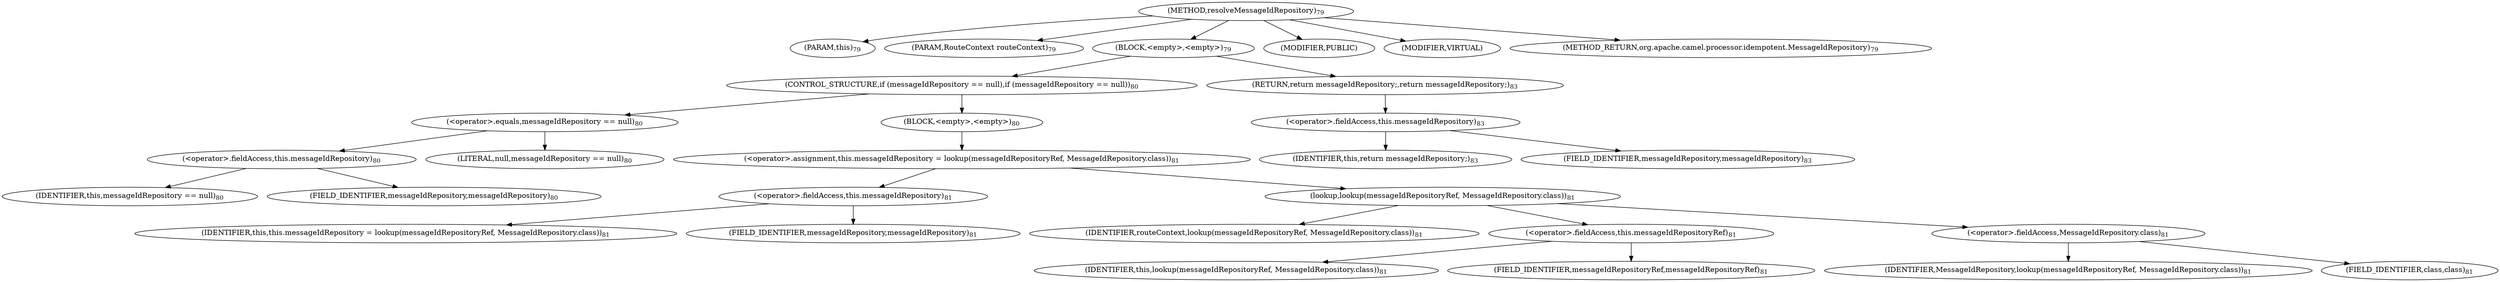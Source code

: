 digraph "resolveMessageIdRepository" {  
"137" [label = <(METHOD,resolveMessageIdRepository)<SUB>79</SUB>> ]
"138" [label = <(PARAM,this)<SUB>79</SUB>> ]
"139" [label = <(PARAM,RouteContext routeContext)<SUB>79</SUB>> ]
"140" [label = <(BLOCK,&lt;empty&gt;,&lt;empty&gt;)<SUB>79</SUB>> ]
"141" [label = <(CONTROL_STRUCTURE,if (messageIdRepository == null),if (messageIdRepository == null))<SUB>80</SUB>> ]
"142" [label = <(&lt;operator&gt;.equals,messageIdRepository == null)<SUB>80</SUB>> ]
"143" [label = <(&lt;operator&gt;.fieldAccess,this.messageIdRepository)<SUB>80</SUB>> ]
"144" [label = <(IDENTIFIER,this,messageIdRepository == null)<SUB>80</SUB>> ]
"145" [label = <(FIELD_IDENTIFIER,messageIdRepository,messageIdRepository)<SUB>80</SUB>> ]
"146" [label = <(LITERAL,null,messageIdRepository == null)<SUB>80</SUB>> ]
"147" [label = <(BLOCK,&lt;empty&gt;,&lt;empty&gt;)<SUB>80</SUB>> ]
"148" [label = <(&lt;operator&gt;.assignment,this.messageIdRepository = lookup(messageIdRepositoryRef, MessageIdRepository.class))<SUB>81</SUB>> ]
"149" [label = <(&lt;operator&gt;.fieldAccess,this.messageIdRepository)<SUB>81</SUB>> ]
"150" [label = <(IDENTIFIER,this,this.messageIdRepository = lookup(messageIdRepositoryRef, MessageIdRepository.class))<SUB>81</SUB>> ]
"151" [label = <(FIELD_IDENTIFIER,messageIdRepository,messageIdRepository)<SUB>81</SUB>> ]
"152" [label = <(lookup,lookup(messageIdRepositoryRef, MessageIdRepository.class))<SUB>81</SUB>> ]
"153" [label = <(IDENTIFIER,routeContext,lookup(messageIdRepositoryRef, MessageIdRepository.class))<SUB>81</SUB>> ]
"154" [label = <(&lt;operator&gt;.fieldAccess,this.messageIdRepositoryRef)<SUB>81</SUB>> ]
"155" [label = <(IDENTIFIER,this,lookup(messageIdRepositoryRef, MessageIdRepository.class))<SUB>81</SUB>> ]
"156" [label = <(FIELD_IDENTIFIER,messageIdRepositoryRef,messageIdRepositoryRef)<SUB>81</SUB>> ]
"157" [label = <(&lt;operator&gt;.fieldAccess,MessageIdRepository.class)<SUB>81</SUB>> ]
"158" [label = <(IDENTIFIER,MessageIdRepository,lookup(messageIdRepositoryRef, MessageIdRepository.class))<SUB>81</SUB>> ]
"159" [label = <(FIELD_IDENTIFIER,class,class)<SUB>81</SUB>> ]
"160" [label = <(RETURN,return messageIdRepository;,return messageIdRepository;)<SUB>83</SUB>> ]
"161" [label = <(&lt;operator&gt;.fieldAccess,this.messageIdRepository)<SUB>83</SUB>> ]
"162" [label = <(IDENTIFIER,this,return messageIdRepository;)<SUB>83</SUB>> ]
"163" [label = <(FIELD_IDENTIFIER,messageIdRepository,messageIdRepository)<SUB>83</SUB>> ]
"164" [label = <(MODIFIER,PUBLIC)> ]
"165" [label = <(MODIFIER,VIRTUAL)> ]
"166" [label = <(METHOD_RETURN,org.apache.camel.processor.idempotent.MessageIdRepository)<SUB>79</SUB>> ]
  "137" -> "138" 
  "137" -> "139" 
  "137" -> "140" 
  "137" -> "164" 
  "137" -> "165" 
  "137" -> "166" 
  "140" -> "141" 
  "140" -> "160" 
  "141" -> "142" 
  "141" -> "147" 
  "142" -> "143" 
  "142" -> "146" 
  "143" -> "144" 
  "143" -> "145" 
  "147" -> "148" 
  "148" -> "149" 
  "148" -> "152" 
  "149" -> "150" 
  "149" -> "151" 
  "152" -> "153" 
  "152" -> "154" 
  "152" -> "157" 
  "154" -> "155" 
  "154" -> "156" 
  "157" -> "158" 
  "157" -> "159" 
  "160" -> "161" 
  "161" -> "162" 
  "161" -> "163" 
}
